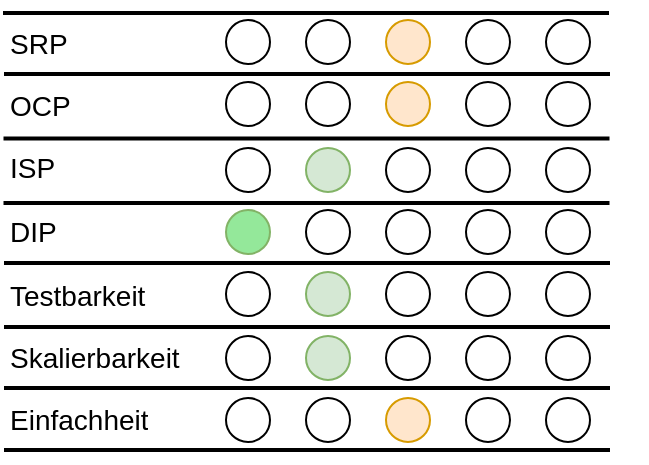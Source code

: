 <mxfile version="15.4.0" type="device"><diagram id="z1pLs8sJM88CfJQa4Bx2" name="Page-1"><mxGraphModel dx="1086" dy="966" grid="1" gridSize="10" guides="1" tooltips="1" connect="1" arrows="1" fold="1" page="1" pageScale="1" pageWidth="1169" pageHeight="827" math="0" shadow="0"><root><mxCell id="0"/><mxCell id="1" parent="0"/><mxCell id="KfSQvHBZy1Jdddclp56z-10" value="" style="shape=table;startSize=0;container=1;collapsible=0;childLayout=tableLayout;fontStyle=1;align=center;pointerEvents=1;fontSize=18;fillColor=none;strokeColor=none;" parent="1" vertex="1"><mxGeometry x="350" y="90" width="320" height="220" as="geometry"/></mxCell><mxCell id="KfSQvHBZy1Jdddclp56z-27" style="shape=partialRectangle;html=1;whiteSpace=wrap;collapsible=0;dropTarget=0;pointerEvents=0;fillColor=none;top=0;left=0;bottom=0;right=0;points=[[0,0.5],[1,0.5]];portConstraint=eastwest;fontSize=22;strokeColor=none;" parent="KfSQvHBZy1Jdddclp56z-10" vertex="1"><mxGeometry width="320" height="32" as="geometry"/></mxCell><mxCell id="KfSQvHBZy1Jdddclp56z-28" value="SRP" style="shape=partialRectangle;html=1;whiteSpace=wrap;connectable=0;fillColor=none;top=0;left=0;bottom=0;right=0;overflow=hidden;pointerEvents=1;fontSize=14;align=left;" parent="KfSQvHBZy1Jdddclp56z-27" vertex="1"><mxGeometry width="100" height="32" as="geometry"><mxRectangle width="100" height="32" as="alternateBounds"/></mxGeometry></mxCell><mxCell id="KfSQvHBZy1Jdddclp56z-29" style="shape=partialRectangle;html=1;whiteSpace=wrap;connectable=0;fillColor=none;top=0;left=0;bottom=0;right=0;overflow=hidden;pointerEvents=1;fontSize=22;" parent="KfSQvHBZy1Jdddclp56z-27" vertex="1"><mxGeometry x="100" width="220" height="32" as="geometry"><mxRectangle width="220" height="32" as="alternateBounds"/></mxGeometry></mxCell><mxCell id="KfSQvHBZy1Jdddclp56z-23" style="shape=partialRectangle;html=1;whiteSpace=wrap;collapsible=0;dropTarget=0;pointerEvents=0;fillColor=none;top=0;left=0;bottom=0;right=0;points=[[0,0.5],[1,0.5]];portConstraint=eastwest;fontSize=22;strokeColor=none;" parent="KfSQvHBZy1Jdddclp56z-10" vertex="1"><mxGeometry y="32" width="320" height="30" as="geometry"/></mxCell><mxCell id="KfSQvHBZy1Jdddclp56z-24" value="OCP" style="shape=partialRectangle;html=1;whiteSpace=wrap;connectable=0;fillColor=none;top=0;left=0;bottom=0;right=0;overflow=hidden;pointerEvents=1;fontSize=14;align=left;" parent="KfSQvHBZy1Jdddclp56z-23" vertex="1"><mxGeometry width="100" height="30" as="geometry"><mxRectangle width="100" height="30" as="alternateBounds"/></mxGeometry></mxCell><mxCell id="KfSQvHBZy1Jdddclp56z-25" style="shape=partialRectangle;html=1;whiteSpace=wrap;connectable=0;fillColor=none;top=0;left=0;bottom=0;right=0;overflow=hidden;pointerEvents=1;fontSize=22;strokeColor=default;" parent="KfSQvHBZy1Jdddclp56z-23" vertex="1"><mxGeometry x="100" width="220" height="30" as="geometry"><mxRectangle width="220" height="30" as="alternateBounds"/></mxGeometry></mxCell><mxCell id="KfSQvHBZy1Jdddclp56z-11" value="" style="shape=partialRectangle;html=1;whiteSpace=wrap;collapsible=0;dropTarget=0;pointerEvents=0;fillColor=none;top=0;left=0;bottom=0;right=0;points=[[0,0.5],[1,0.5]];portConstraint=eastwest;fontSize=22;" parent="KfSQvHBZy1Jdddclp56z-10" vertex="1"><mxGeometry y="62" width="320" height="32" as="geometry"/></mxCell><mxCell id="KfSQvHBZy1Jdddclp56z-12" value="ISP" style="shape=partialRectangle;html=1;whiteSpace=wrap;connectable=0;fillColor=none;top=0;left=0;bottom=0;right=0;overflow=hidden;pointerEvents=1;fontSize=14;align=left;" parent="KfSQvHBZy1Jdddclp56z-11" vertex="1"><mxGeometry width="100" height="32" as="geometry"><mxRectangle width="100" height="32" as="alternateBounds"/></mxGeometry></mxCell><mxCell id="KfSQvHBZy1Jdddclp56z-13" value="" style="shape=partialRectangle;html=1;whiteSpace=wrap;connectable=0;fillColor=none;top=0;left=0;bottom=0;right=0;overflow=hidden;pointerEvents=1;fontSize=22;" parent="KfSQvHBZy1Jdddclp56z-11" vertex="1"><mxGeometry x="100" width="220" height="32" as="geometry"><mxRectangle width="220" height="32" as="alternateBounds"/></mxGeometry></mxCell><mxCell id="KfSQvHBZy1Jdddclp56z-15" value="" style="shape=partialRectangle;html=1;whiteSpace=wrap;collapsible=0;dropTarget=0;pointerEvents=0;fillColor=none;top=0;left=0;bottom=0;right=0;points=[[0,0.5],[1,0.5]];portConstraint=eastwest;fontSize=22;" parent="KfSQvHBZy1Jdddclp56z-10" vertex="1"><mxGeometry y="94" width="320" height="32" as="geometry"/></mxCell><mxCell id="KfSQvHBZy1Jdddclp56z-16" value="DIP" style="shape=partialRectangle;html=1;whiteSpace=wrap;connectable=0;fillColor=none;top=0;left=0;bottom=0;right=0;overflow=hidden;pointerEvents=1;fontSize=14;align=left;" parent="KfSQvHBZy1Jdddclp56z-15" vertex="1"><mxGeometry width="100" height="32" as="geometry"><mxRectangle width="100" height="32" as="alternateBounds"/></mxGeometry></mxCell><mxCell id="KfSQvHBZy1Jdddclp56z-17" value="" style="shape=partialRectangle;html=1;whiteSpace=wrap;connectable=0;fillColor=none;top=0;left=0;bottom=0;right=0;overflow=hidden;pointerEvents=1;fontSize=22;" parent="KfSQvHBZy1Jdddclp56z-15" vertex="1"><mxGeometry x="100" width="220" height="32" as="geometry"><mxRectangle width="220" height="32" as="alternateBounds"/></mxGeometry></mxCell><mxCell id="KfSQvHBZy1Jdddclp56z-19" value="" style="shape=partialRectangle;html=1;whiteSpace=wrap;collapsible=0;dropTarget=0;pointerEvents=0;fillColor=none;top=0;left=0;bottom=0;right=0;points=[[0,0.5],[1,0.5]];portConstraint=eastwest;fontSize=22;" parent="KfSQvHBZy1Jdddclp56z-10" vertex="1"><mxGeometry y="126" width="320" height="32" as="geometry"/></mxCell><mxCell id="KfSQvHBZy1Jdddclp56z-20" value="Testbarkeit" style="shape=partialRectangle;html=1;whiteSpace=wrap;connectable=0;fillColor=none;top=0;left=0;bottom=0;right=0;overflow=hidden;pointerEvents=1;fontSize=14;align=left;strokeColor=none;" parent="KfSQvHBZy1Jdddclp56z-19" vertex="1"><mxGeometry width="100" height="32" as="geometry"><mxRectangle width="100" height="32" as="alternateBounds"/></mxGeometry></mxCell><mxCell id="KfSQvHBZy1Jdddclp56z-21" value="" style="shape=partialRectangle;html=1;whiteSpace=wrap;connectable=0;fillColor=none;top=0;left=0;bottom=0;right=0;overflow=hidden;pointerEvents=1;fontSize=22;" parent="KfSQvHBZy1Jdddclp56z-19" vertex="1"><mxGeometry x="100" width="220" height="32" as="geometry"><mxRectangle width="220" height="32" as="alternateBounds"/></mxGeometry></mxCell><mxCell id="KfSQvHBZy1Jdddclp56z-31" style="shape=partialRectangle;html=1;whiteSpace=wrap;collapsible=0;dropTarget=0;pointerEvents=0;fillColor=none;top=0;left=0;bottom=0;right=0;points=[[0,0.5],[1,0.5]];portConstraint=eastwest;fontSize=22;" parent="KfSQvHBZy1Jdddclp56z-10" vertex="1"><mxGeometry y="158" width="320" height="30" as="geometry"/></mxCell><mxCell id="KfSQvHBZy1Jdddclp56z-32" value="Skalierbarkeit" style="shape=partialRectangle;html=1;whiteSpace=wrap;connectable=0;fillColor=none;top=0;left=0;bottom=0;right=0;overflow=hidden;pointerEvents=1;fontSize=14;align=left;" parent="KfSQvHBZy1Jdddclp56z-31" vertex="1"><mxGeometry width="100" height="30" as="geometry"><mxRectangle width="100" height="30" as="alternateBounds"/></mxGeometry></mxCell><mxCell id="KfSQvHBZy1Jdddclp56z-33" value="" style="shape=partialRectangle;html=1;whiteSpace=wrap;connectable=0;fillColor=none;top=0;left=0;bottom=0;right=0;overflow=hidden;pointerEvents=1;fontSize=22;" parent="KfSQvHBZy1Jdddclp56z-31" vertex="1"><mxGeometry x="100" width="220" height="30" as="geometry"><mxRectangle width="220" height="30" as="alternateBounds"/></mxGeometry></mxCell><mxCell id="KfSQvHBZy1Jdddclp56z-35" style="shape=partialRectangle;html=1;whiteSpace=wrap;collapsible=0;dropTarget=0;pointerEvents=0;fillColor=none;top=0;left=0;bottom=0;right=0;points=[[0,0.5],[1,0.5]];portConstraint=eastwest;fontSize=22;" parent="KfSQvHBZy1Jdddclp56z-10" vertex="1"><mxGeometry y="188" width="320" height="32" as="geometry"/></mxCell><mxCell id="KfSQvHBZy1Jdddclp56z-36" value="Einfachheit" style="shape=partialRectangle;html=1;whiteSpace=wrap;connectable=0;fillColor=none;top=0;left=0;bottom=0;right=0;overflow=hidden;pointerEvents=1;fontSize=14;align=left;" parent="KfSQvHBZy1Jdddclp56z-35" vertex="1"><mxGeometry width="100" height="32" as="geometry"><mxRectangle width="100" height="32" as="alternateBounds"/></mxGeometry></mxCell><mxCell id="KfSQvHBZy1Jdddclp56z-37" value="" style="shape=partialRectangle;html=1;whiteSpace=wrap;connectable=0;fillColor=none;top=0;left=0;bottom=0;right=0;overflow=hidden;pointerEvents=1;fontSize=22;" parent="KfSQvHBZy1Jdddclp56z-35" vertex="1"><mxGeometry x="100" width="220" height="32" as="geometry"><mxRectangle width="220" height="32" as="alternateBounds"/></mxGeometry></mxCell><mxCell id="KfSQvHBZy1Jdddclp56z-46" value="" style="ellipse;whiteSpace=wrap;html=1;aspect=fixed;fontSize=22;align=left;fillColor=#ffe6cc;strokeColor=#d79b00;" parent="1" vertex="1"><mxGeometry x="540" y="94" width="22" height="22" as="geometry"/></mxCell><mxCell id="KfSQvHBZy1Jdddclp56z-73" value="" style="ellipse;whiteSpace=wrap;html=1;aspect=fixed;fontSize=22;align=left;fillColor=none;" parent="1" vertex="1"><mxGeometry x="620" y="94" width="22" height="22" as="geometry"/></mxCell><mxCell id="qqmLnQjEMz5QAXoTro43-1" value="" style="ellipse;whiteSpace=wrap;html=1;aspect=fixed;fontSize=22;align=left;fillColor=none;" parent="1" vertex="1"><mxGeometry x="500" y="94" width="22" height="22" as="geometry"/></mxCell><mxCell id="Oo2BFlZ4j8P9Ha4qeskb-5" value="" style="ellipse;whiteSpace=wrap;html=1;aspect=fixed;fontSize=22;align=left;fillColor=none;" parent="1" vertex="1"><mxGeometry x="580" y="94" width="22" height="22" as="geometry"/></mxCell><mxCell id="Oo2BFlZ4j8P9Ha4qeskb-14" value="" style="ellipse;whiteSpace=wrap;html=1;aspect=fixed;fontSize=22;align=left;fillColor=none;" parent="1" vertex="1"><mxGeometry x="460" y="94" width="22" height="22" as="geometry"/></mxCell><mxCell id="eXJmdoFjvovPzLHeZY15-1" value="" style="ellipse;whiteSpace=wrap;html=1;aspect=fixed;fontSize=22;align=left;fillColor=#ffe6cc;strokeColor=#D79B00;" parent="1" vertex="1"><mxGeometry x="540" y="125" width="22" height="22" as="geometry"/></mxCell><mxCell id="eXJmdoFjvovPzLHeZY15-2" value="" style="ellipse;whiteSpace=wrap;html=1;aspect=fixed;fontSize=22;align=left;fillColor=none;" parent="1" vertex="1"><mxGeometry x="620" y="125" width="22" height="22" as="geometry"/></mxCell><mxCell id="eXJmdoFjvovPzLHeZY15-3" value="" style="ellipse;whiteSpace=wrap;html=1;aspect=fixed;fontSize=22;align=left;fillColor=none;" parent="1" vertex="1"><mxGeometry x="500" y="125" width="22" height="22" as="geometry"/></mxCell><mxCell id="eXJmdoFjvovPzLHeZY15-4" value="" style="ellipse;whiteSpace=wrap;html=1;aspect=fixed;fontSize=22;align=left;fillColor=none;" parent="1" vertex="1"><mxGeometry x="580" y="125" width="22" height="22" as="geometry"/></mxCell><mxCell id="eXJmdoFjvovPzLHeZY15-5" value="" style="ellipse;whiteSpace=wrap;html=1;aspect=fixed;fontSize=22;align=left;fillColor=none;" parent="1" vertex="1"><mxGeometry x="460" y="125" width="22" height="22" as="geometry"/></mxCell><mxCell id="eXJmdoFjvovPzLHeZY15-6" value="" style="ellipse;whiteSpace=wrap;html=1;aspect=fixed;fontSize=22;align=left;fillColor=none;" parent="1" vertex="1"><mxGeometry x="540" y="158" width="22" height="22" as="geometry"/></mxCell><mxCell id="eXJmdoFjvovPzLHeZY15-7" value="" style="ellipse;whiteSpace=wrap;html=1;aspect=fixed;fontSize=22;align=left;fillColor=none;" parent="1" vertex="1"><mxGeometry x="620" y="158" width="22" height="22" as="geometry"/></mxCell><mxCell id="eXJmdoFjvovPzLHeZY15-8" value="" style="ellipse;whiteSpace=wrap;html=1;aspect=fixed;fontSize=22;align=left;fillColor=#d5e8d4;strokeColor=#82b366;" parent="1" vertex="1"><mxGeometry x="500" y="158" width="22" height="22" as="geometry"/></mxCell><mxCell id="eXJmdoFjvovPzLHeZY15-9" value="" style="ellipse;whiteSpace=wrap;html=1;aspect=fixed;fontSize=22;align=left;fillColor=none;" parent="1" vertex="1"><mxGeometry x="580" y="158" width="22" height="22" as="geometry"/></mxCell><mxCell id="eXJmdoFjvovPzLHeZY15-10" value="" style="ellipse;whiteSpace=wrap;html=1;aspect=fixed;fontSize=22;align=left;fillColor=none;" parent="1" vertex="1"><mxGeometry x="460" y="158" width="22" height="22" as="geometry"/></mxCell><mxCell id="eXJmdoFjvovPzLHeZY15-11" value="" style="ellipse;whiteSpace=wrap;html=1;aspect=fixed;fontSize=22;align=left;fillColor=none;" parent="1" vertex="1"><mxGeometry x="540" y="189" width="22" height="22" as="geometry"/></mxCell><mxCell id="eXJmdoFjvovPzLHeZY15-12" value="" style="ellipse;whiteSpace=wrap;html=1;aspect=fixed;fontSize=22;align=left;fillColor=none;" parent="1" vertex="1"><mxGeometry x="620" y="189" width="22" height="22" as="geometry"/></mxCell><mxCell id="eXJmdoFjvovPzLHeZY15-13" value="" style="ellipse;whiteSpace=wrap;html=1;aspect=fixed;fontSize=22;align=left;fillColor=none;" parent="1" vertex="1"><mxGeometry x="500" y="189" width="22" height="22" as="geometry"/></mxCell><mxCell id="eXJmdoFjvovPzLHeZY15-14" value="" style="ellipse;whiteSpace=wrap;html=1;aspect=fixed;fontSize=22;align=left;fillColor=none;" parent="1" vertex="1"><mxGeometry x="580" y="189" width="22" height="22" as="geometry"/></mxCell><mxCell id="eXJmdoFjvovPzLHeZY15-15" value="" style="ellipse;whiteSpace=wrap;html=1;aspect=fixed;fontSize=22;align=left;fillColor=#94E89A;strokeColor=#82b366;" parent="1" vertex="1"><mxGeometry x="460" y="189" width="22" height="22" as="geometry"/></mxCell><mxCell id="eXJmdoFjvovPzLHeZY15-16" value="" style="ellipse;whiteSpace=wrap;html=1;aspect=fixed;fontSize=22;align=left;fillColor=none;" parent="1" vertex="1"><mxGeometry x="540" y="220" width="22" height="22" as="geometry"/></mxCell><mxCell id="eXJmdoFjvovPzLHeZY15-17" value="" style="ellipse;whiteSpace=wrap;html=1;aspect=fixed;fontSize=22;align=left;fillColor=none;" parent="1" vertex="1"><mxGeometry x="620" y="220" width="22" height="22" as="geometry"/></mxCell><mxCell id="eXJmdoFjvovPzLHeZY15-18" value="" style="ellipse;whiteSpace=wrap;html=1;aspect=fixed;fontSize=22;align=left;fillColor=#d5e8d4;strokeColor=#82b366;" parent="1" vertex="1"><mxGeometry x="500" y="220" width="22" height="22" as="geometry"/></mxCell><mxCell id="eXJmdoFjvovPzLHeZY15-19" value="" style="ellipse;whiteSpace=wrap;html=1;aspect=fixed;fontSize=22;align=left;fillColor=none;" parent="1" vertex="1"><mxGeometry x="580" y="220" width="22" height="22" as="geometry"/></mxCell><mxCell id="eXJmdoFjvovPzLHeZY15-20" value="" style="ellipse;whiteSpace=wrap;html=1;aspect=fixed;fontSize=22;align=left;fillColor=none;" parent="1" vertex="1"><mxGeometry x="460" y="220" width="22" height="22" as="geometry"/></mxCell><mxCell id="eXJmdoFjvovPzLHeZY15-21" value="" style="ellipse;whiteSpace=wrap;html=1;aspect=fixed;fontSize=22;align=left;fillColor=none;" parent="1" vertex="1"><mxGeometry x="540" y="252" width="22" height="22" as="geometry"/></mxCell><mxCell id="eXJmdoFjvovPzLHeZY15-22" value="" style="ellipse;whiteSpace=wrap;html=1;aspect=fixed;fontSize=22;align=left;fillColor=none;" parent="1" vertex="1"><mxGeometry x="620" y="252" width="22" height="22" as="geometry"/></mxCell><mxCell id="eXJmdoFjvovPzLHeZY15-23" value="" style="ellipse;whiteSpace=wrap;html=1;aspect=fixed;fontSize=22;align=left;fillColor=#d5e8d4;strokeColor=#82b366;" parent="1" vertex="1"><mxGeometry x="500" y="252" width="22" height="22" as="geometry"/></mxCell><mxCell id="eXJmdoFjvovPzLHeZY15-24" value="" style="ellipse;whiteSpace=wrap;html=1;aspect=fixed;fontSize=22;align=left;fillColor=none;" parent="1" vertex="1"><mxGeometry x="580" y="252" width="22" height="22" as="geometry"/></mxCell><mxCell id="eXJmdoFjvovPzLHeZY15-25" value="" style="ellipse;whiteSpace=wrap;html=1;aspect=fixed;fontSize=22;align=left;fillColor=none;" parent="1" vertex="1"><mxGeometry x="460" y="252" width="22" height="22" as="geometry"/></mxCell><mxCell id="eXJmdoFjvovPzLHeZY15-26" value="" style="ellipse;whiteSpace=wrap;html=1;aspect=fixed;fontSize=22;align=left;fillColor=#ffe6cc;strokeColor=#D79B00;" parent="1" vertex="1"><mxGeometry x="540" y="283" width="22" height="22" as="geometry"/></mxCell><mxCell id="eXJmdoFjvovPzLHeZY15-27" value="" style="ellipse;whiteSpace=wrap;html=1;aspect=fixed;fontSize=22;align=left;fillColor=none;" parent="1" vertex="1"><mxGeometry x="620" y="283" width="22" height="22" as="geometry"/></mxCell><mxCell id="eXJmdoFjvovPzLHeZY15-28" value="" style="ellipse;whiteSpace=wrap;html=1;aspect=fixed;fontSize=22;align=left;fillColor=none;" parent="1" vertex="1"><mxGeometry x="500" y="283" width="22" height="22" as="geometry"/></mxCell><mxCell id="eXJmdoFjvovPzLHeZY15-29" value="" style="ellipse;whiteSpace=wrap;html=1;aspect=fixed;fontSize=22;align=left;fillColor=none;" parent="1" vertex="1"><mxGeometry x="580" y="283" width="22" height="22" as="geometry"/></mxCell><mxCell id="eXJmdoFjvovPzLHeZY15-30" value="" style="ellipse;whiteSpace=wrap;html=1;aspect=fixed;fontSize=22;align=left;fillColor=none;" parent="1" vertex="1"><mxGeometry x="460" y="283" width="22" height="22" as="geometry"/></mxCell><mxCell id="eXJmdoFjvovPzLHeZY15-31" value="" style="line;strokeWidth=2;direction=south;html=1;rotation=90;" parent="1" vertex="1"><mxGeometry x="495.5" y="-30.5" width="10" height="303" as="geometry"/></mxCell><mxCell id="eXJmdoFjvovPzLHeZY15-32" value="" style="line;strokeWidth=2;direction=south;html=1;rotation=90;" parent="1" vertex="1"><mxGeometry x="495.25" y="1.75" width="10" height="303" as="geometry"/></mxCell><mxCell id="eXJmdoFjvovPzLHeZY15-33" value="" style="line;strokeWidth=2;direction=south;html=1;rotation=90;" parent="1" vertex="1"><mxGeometry x="495.25" y="34" width="10" height="303" as="geometry"/></mxCell><mxCell id="eXJmdoFjvovPzLHeZY15-34" value="" style="line;strokeWidth=2;direction=south;html=1;rotation=90;" parent="1" vertex="1"><mxGeometry x="495.5" y="64" width="10" height="303" as="geometry"/></mxCell><mxCell id="eXJmdoFjvovPzLHeZY15-35" value="" style="line;strokeWidth=2;direction=south;html=1;rotation=90;" parent="1" vertex="1"><mxGeometry x="495.5" y="96" width="10" height="303" as="geometry"/></mxCell><mxCell id="eXJmdoFjvovPzLHeZY15-36" value="" style="line;strokeWidth=2;direction=south;html=1;rotation=90;" parent="1" vertex="1"><mxGeometry x="495.5" y="126.5" width="10" height="303" as="geometry"/></mxCell><mxCell id="eXJmdoFjvovPzLHeZY15-37" value="" style="line;strokeWidth=2;direction=south;html=1;rotation=90;" parent="1" vertex="1"><mxGeometry x="495.5" y="157.5" width="10" height="303" as="geometry"/></mxCell><mxCell id="eXJmdoFjvovPzLHeZY15-38" value="" style="line;strokeWidth=2;direction=south;html=1;rotation=90;" parent="1" vertex="1"><mxGeometry x="495" y="-61" width="10" height="303" as="geometry"/></mxCell></root></mxGraphModel></diagram></mxfile>